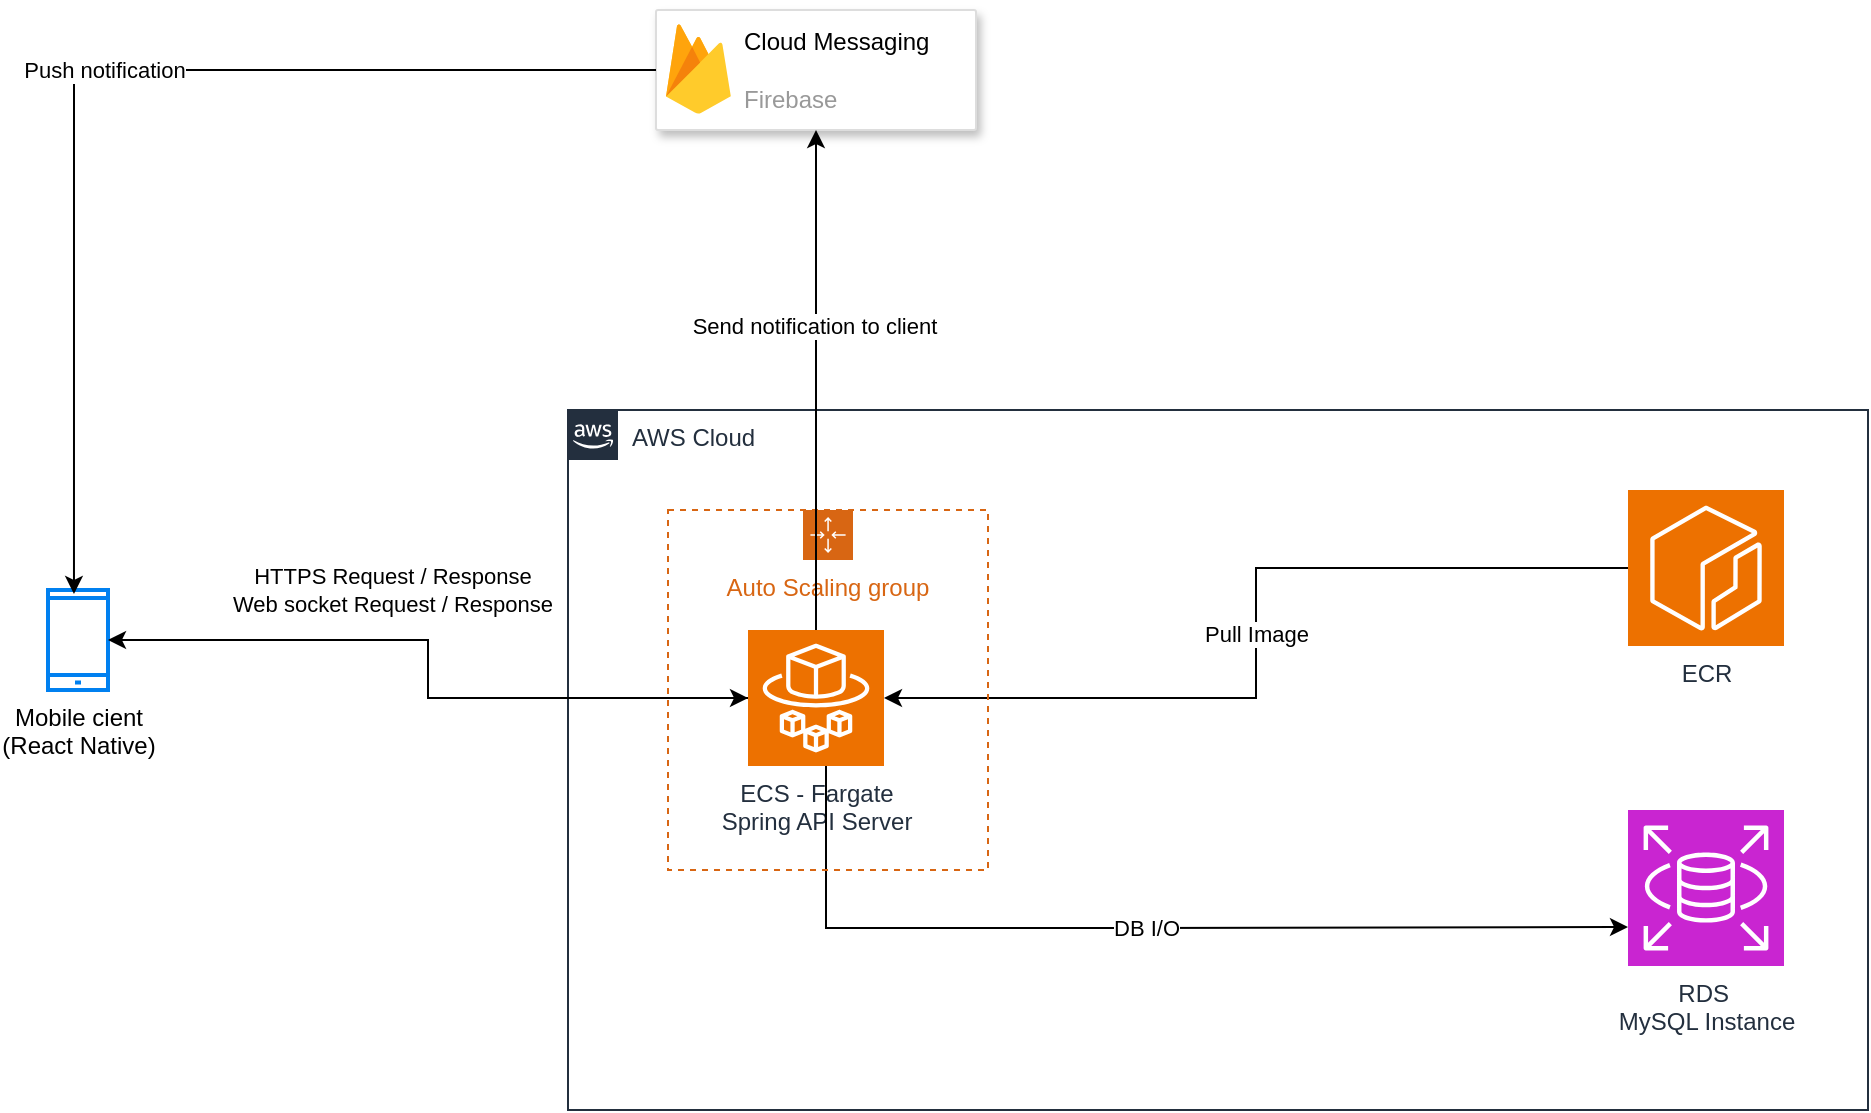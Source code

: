 <mxfile version="24.6.5" type="github">
  <diagram name="페이지-1" id="4giVHXUq0UjCqdu0nSQk">
    <mxGraphModel dx="1434" dy="786" grid="1" gridSize="10" guides="1" tooltips="1" connect="1" arrows="1" fold="1" page="1" pageScale="1" pageWidth="827" pageHeight="1169" math="0" shadow="0">
      <root>
        <mxCell id="0" />
        <mxCell id="1" parent="0" />
        <mxCell id="7y-rhmMi0zPMwiTwwUdo-1" value="AWS Cloud" style="points=[[0,0],[0.25,0],[0.5,0],[0.75,0],[1,0],[1,0.25],[1,0.5],[1,0.75],[1,1],[0.75,1],[0.5,1],[0.25,1],[0,1],[0,0.75],[0,0.5],[0,0.25]];outlineConnect=0;gradientColor=none;html=1;whiteSpace=wrap;fontSize=12;fontStyle=0;container=1;pointerEvents=0;collapsible=0;recursiveResize=0;shape=mxgraph.aws4.group;grIcon=mxgraph.aws4.group_aws_cloud_alt;strokeColor=#232F3E;fillColor=none;verticalAlign=top;align=left;spacingLeft=30;fontColor=#232F3E;dashed=0;" vertex="1" parent="1">
          <mxGeometry x="440" y="320" width="650" height="350" as="geometry" />
        </mxCell>
        <mxCell id="7y-rhmMi0zPMwiTwwUdo-5" value="ECS - Fargate&lt;div&gt;Spring API Server&lt;/div&gt;" style="sketch=0;points=[[0,0,0],[0.25,0,0],[0.5,0,0],[0.75,0,0],[1,0,0],[0,1,0],[0.25,1,0],[0.5,1,0],[0.75,1,0],[1,1,0],[0,0.25,0],[0,0.5,0],[0,0.75,0],[1,0.25,0],[1,0.5,0],[1,0.75,0]];outlineConnect=0;fontColor=#232F3E;fillColor=#ED7100;strokeColor=#ffffff;dashed=0;verticalLabelPosition=bottom;verticalAlign=top;align=center;html=1;fontSize=12;fontStyle=0;aspect=fixed;shape=mxgraph.aws4.resourceIcon;resIcon=mxgraph.aws4.fargate;" vertex="1" parent="7y-rhmMi0zPMwiTwwUdo-1">
          <mxGeometry x="90" y="110" width="68" height="68" as="geometry" />
        </mxCell>
        <mxCell id="7y-rhmMi0zPMwiTwwUdo-6" value="Pull Image" style="edgeStyle=orthogonalEdgeStyle;rounded=0;orthogonalLoop=1;jettySize=auto;html=1;" edge="1" parent="7y-rhmMi0zPMwiTwwUdo-1" source="7y-rhmMi0zPMwiTwwUdo-4" target="7y-rhmMi0zPMwiTwwUdo-5">
          <mxGeometry relative="1" as="geometry" />
        </mxCell>
        <mxCell id="7y-rhmMi0zPMwiTwwUdo-4" value="ECR" style="sketch=0;points=[[0,0,0],[0.25,0,0],[0.5,0,0],[0.75,0,0],[1,0,0],[0,1,0],[0.25,1,0],[0.5,1,0],[0.75,1,0],[1,1,0],[0,0.25,0],[0,0.5,0],[0,0.75,0],[1,0.25,0],[1,0.5,0],[1,0.75,0]];outlineConnect=0;fontColor=#232F3E;fillColor=#ED7100;strokeColor=#ffffff;dashed=0;verticalLabelPosition=bottom;verticalAlign=top;align=center;html=1;fontSize=12;fontStyle=0;aspect=fixed;shape=mxgraph.aws4.resourceIcon;resIcon=mxgraph.aws4.ecr;" vertex="1" parent="7y-rhmMi0zPMwiTwwUdo-1">
          <mxGeometry x="530" y="40" width="78" height="78" as="geometry" />
        </mxCell>
        <mxCell id="7y-rhmMi0zPMwiTwwUdo-7" value="RDS&amp;nbsp;&lt;br&gt;MySQL Instance" style="sketch=0;points=[[0,0,0],[0.25,0,0],[0.5,0,0],[0.75,0,0],[1,0,0],[0,1,0],[0.25,1,0],[0.5,1,0],[0.75,1,0],[1,1,0],[0,0.25,0],[0,0.5,0],[0,0.75,0],[1,0.25,0],[1,0.5,0],[1,0.75,0]];outlineConnect=0;fontColor=#232F3E;fillColor=#C925D1;strokeColor=#ffffff;dashed=0;verticalLabelPosition=bottom;verticalAlign=top;align=center;html=1;fontSize=12;fontStyle=0;aspect=fixed;shape=mxgraph.aws4.resourceIcon;resIcon=mxgraph.aws4.rds;" vertex="1" parent="7y-rhmMi0zPMwiTwwUdo-1">
          <mxGeometry x="530" y="200" width="78" height="78" as="geometry" />
        </mxCell>
        <mxCell id="7y-rhmMi0zPMwiTwwUdo-10" value="DB I/O" style="edgeStyle=orthogonalEdgeStyle;rounded=0;orthogonalLoop=1;jettySize=auto;html=1;entryX=0;entryY=0.75;entryDx=0;entryDy=0;entryPerimeter=0;" edge="1" parent="7y-rhmMi0zPMwiTwwUdo-1" source="7y-rhmMi0zPMwiTwwUdo-5" target="7y-rhmMi0zPMwiTwwUdo-7">
          <mxGeometry relative="1" as="geometry">
            <Array as="points">
              <mxPoint x="129" y="259" />
              <mxPoint x="284" y="259" />
            </Array>
          </mxGeometry>
        </mxCell>
        <mxCell id="7y-rhmMi0zPMwiTwwUdo-12" value="Auto Scaling group" style="points=[[0,0],[0.25,0],[0.5,0],[0.75,0],[1,0],[1,0.25],[1,0.5],[1,0.75],[1,1],[0.75,1],[0.5,1],[0.25,1],[0,1],[0,0.75],[0,0.5],[0,0.25]];outlineConnect=0;gradientColor=none;html=1;whiteSpace=wrap;fontSize=12;fontStyle=0;container=1;pointerEvents=0;collapsible=0;recursiveResize=0;shape=mxgraph.aws4.groupCenter;grIcon=mxgraph.aws4.group_auto_scaling_group;grStroke=1;strokeColor=#D86613;fillColor=none;verticalAlign=top;align=center;fontColor=#D86613;dashed=1;spacingTop=25;" vertex="1" parent="7y-rhmMi0zPMwiTwwUdo-1">
          <mxGeometry x="50" y="50" width="160" height="180" as="geometry" />
        </mxCell>
        <mxCell id="7y-rhmMi0zPMwiTwwUdo-14" value="HTTPS Request / Response&lt;br&gt;Web socket Request / Response" style="edgeStyle=orthogonalEdgeStyle;rounded=0;orthogonalLoop=1;jettySize=auto;html=1;entryX=0;entryY=0.5;entryDx=0;entryDy=0;entryPerimeter=0;" edge="1" parent="1" source="7y-rhmMi0zPMwiTwwUdo-13" target="7y-rhmMi0zPMwiTwwUdo-5">
          <mxGeometry x="-0.186" y="25" relative="1" as="geometry">
            <mxPoint as="offset" />
          </mxGeometry>
        </mxCell>
        <mxCell id="7y-rhmMi0zPMwiTwwUdo-13" value="Mobile cient&lt;br&gt;(React Native)" style="html=1;verticalLabelPosition=bottom;align=center;labelBackgroundColor=#ffffff;verticalAlign=top;strokeWidth=2;strokeColor=#0080F0;shadow=0;dashed=0;shape=mxgraph.ios7.icons.smartphone;" vertex="1" parent="1">
          <mxGeometry x="180" y="410" width="30" height="50" as="geometry" />
        </mxCell>
        <mxCell id="7y-rhmMi0zPMwiTwwUdo-15" style="edgeStyle=orthogonalEdgeStyle;rounded=0;orthogonalLoop=1;jettySize=auto;html=1;" edge="1" parent="1" source="7y-rhmMi0zPMwiTwwUdo-5" target="7y-rhmMi0zPMwiTwwUdo-13">
          <mxGeometry relative="1" as="geometry" />
        </mxCell>
        <mxCell id="7y-rhmMi0zPMwiTwwUdo-16" value="" style="strokeColor=#dddddd;shadow=1;strokeWidth=1;rounded=1;absoluteArcSize=1;arcSize=2;" vertex="1" parent="1">
          <mxGeometry x="484" y="120" width="160" height="60" as="geometry" />
        </mxCell>
        <mxCell id="7y-rhmMi0zPMwiTwwUdo-17" value="&lt;font color=&quot;#000000&quot;&gt;Cloud Messaging&lt;/font&gt;&lt;div&gt;&lt;font color=&quot;#000000&quot;&gt;&lt;br&gt;&lt;/font&gt;Firebase&lt;/div&gt;" style="sketch=0;dashed=0;connectable=0;html=1;fillColor=#5184F3;strokeColor=none;shape=mxgraph.gcp2.firebase;part=1;labelPosition=right;verticalLabelPosition=middle;align=left;verticalAlign=middle;spacingLeft=5;fontColor=#999999;fontSize=12;" vertex="1" parent="7y-rhmMi0zPMwiTwwUdo-16">
          <mxGeometry width="32.4" height="45" relative="1" as="geometry">
            <mxPoint x="5" y="7" as="offset" />
          </mxGeometry>
        </mxCell>
        <mxCell id="7y-rhmMi0zPMwiTwwUdo-18" style="edgeStyle=orthogonalEdgeStyle;rounded=0;orthogonalLoop=1;jettySize=auto;html=1;exitX=0.5;exitY=0;exitDx=0;exitDy=0;exitPerimeter=0;" edge="1" parent="1" source="7y-rhmMi0zPMwiTwwUdo-5" target="7y-rhmMi0zPMwiTwwUdo-16">
          <mxGeometry relative="1" as="geometry" />
        </mxCell>
        <mxCell id="7y-rhmMi0zPMwiTwwUdo-19" value="Send notification to client" style="edgeLabel;html=1;align=center;verticalAlign=middle;resizable=0;points=[];" vertex="1" connectable="0" parent="7y-rhmMi0zPMwiTwwUdo-18">
          <mxGeometry x="0.216" y="1" relative="1" as="geometry">
            <mxPoint as="offset" />
          </mxGeometry>
        </mxCell>
        <mxCell id="7y-rhmMi0zPMwiTwwUdo-21" value="Push notification" style="edgeStyle=orthogonalEdgeStyle;rounded=0;orthogonalLoop=1;jettySize=auto;html=1;entryX=0.433;entryY=0.04;entryDx=0;entryDy=0;entryPerimeter=0;" edge="1" parent="1" source="7y-rhmMi0zPMwiTwwUdo-16" target="7y-rhmMi0zPMwiTwwUdo-13">
          <mxGeometry relative="1" as="geometry" />
        </mxCell>
      </root>
    </mxGraphModel>
  </diagram>
</mxfile>
